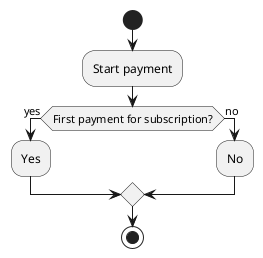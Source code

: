 @startuml

start

:Start payment;

if (First payment for subscription?) then (yes)
	:Yes;
else (no)
	:No;
endif

stop

@enduml
